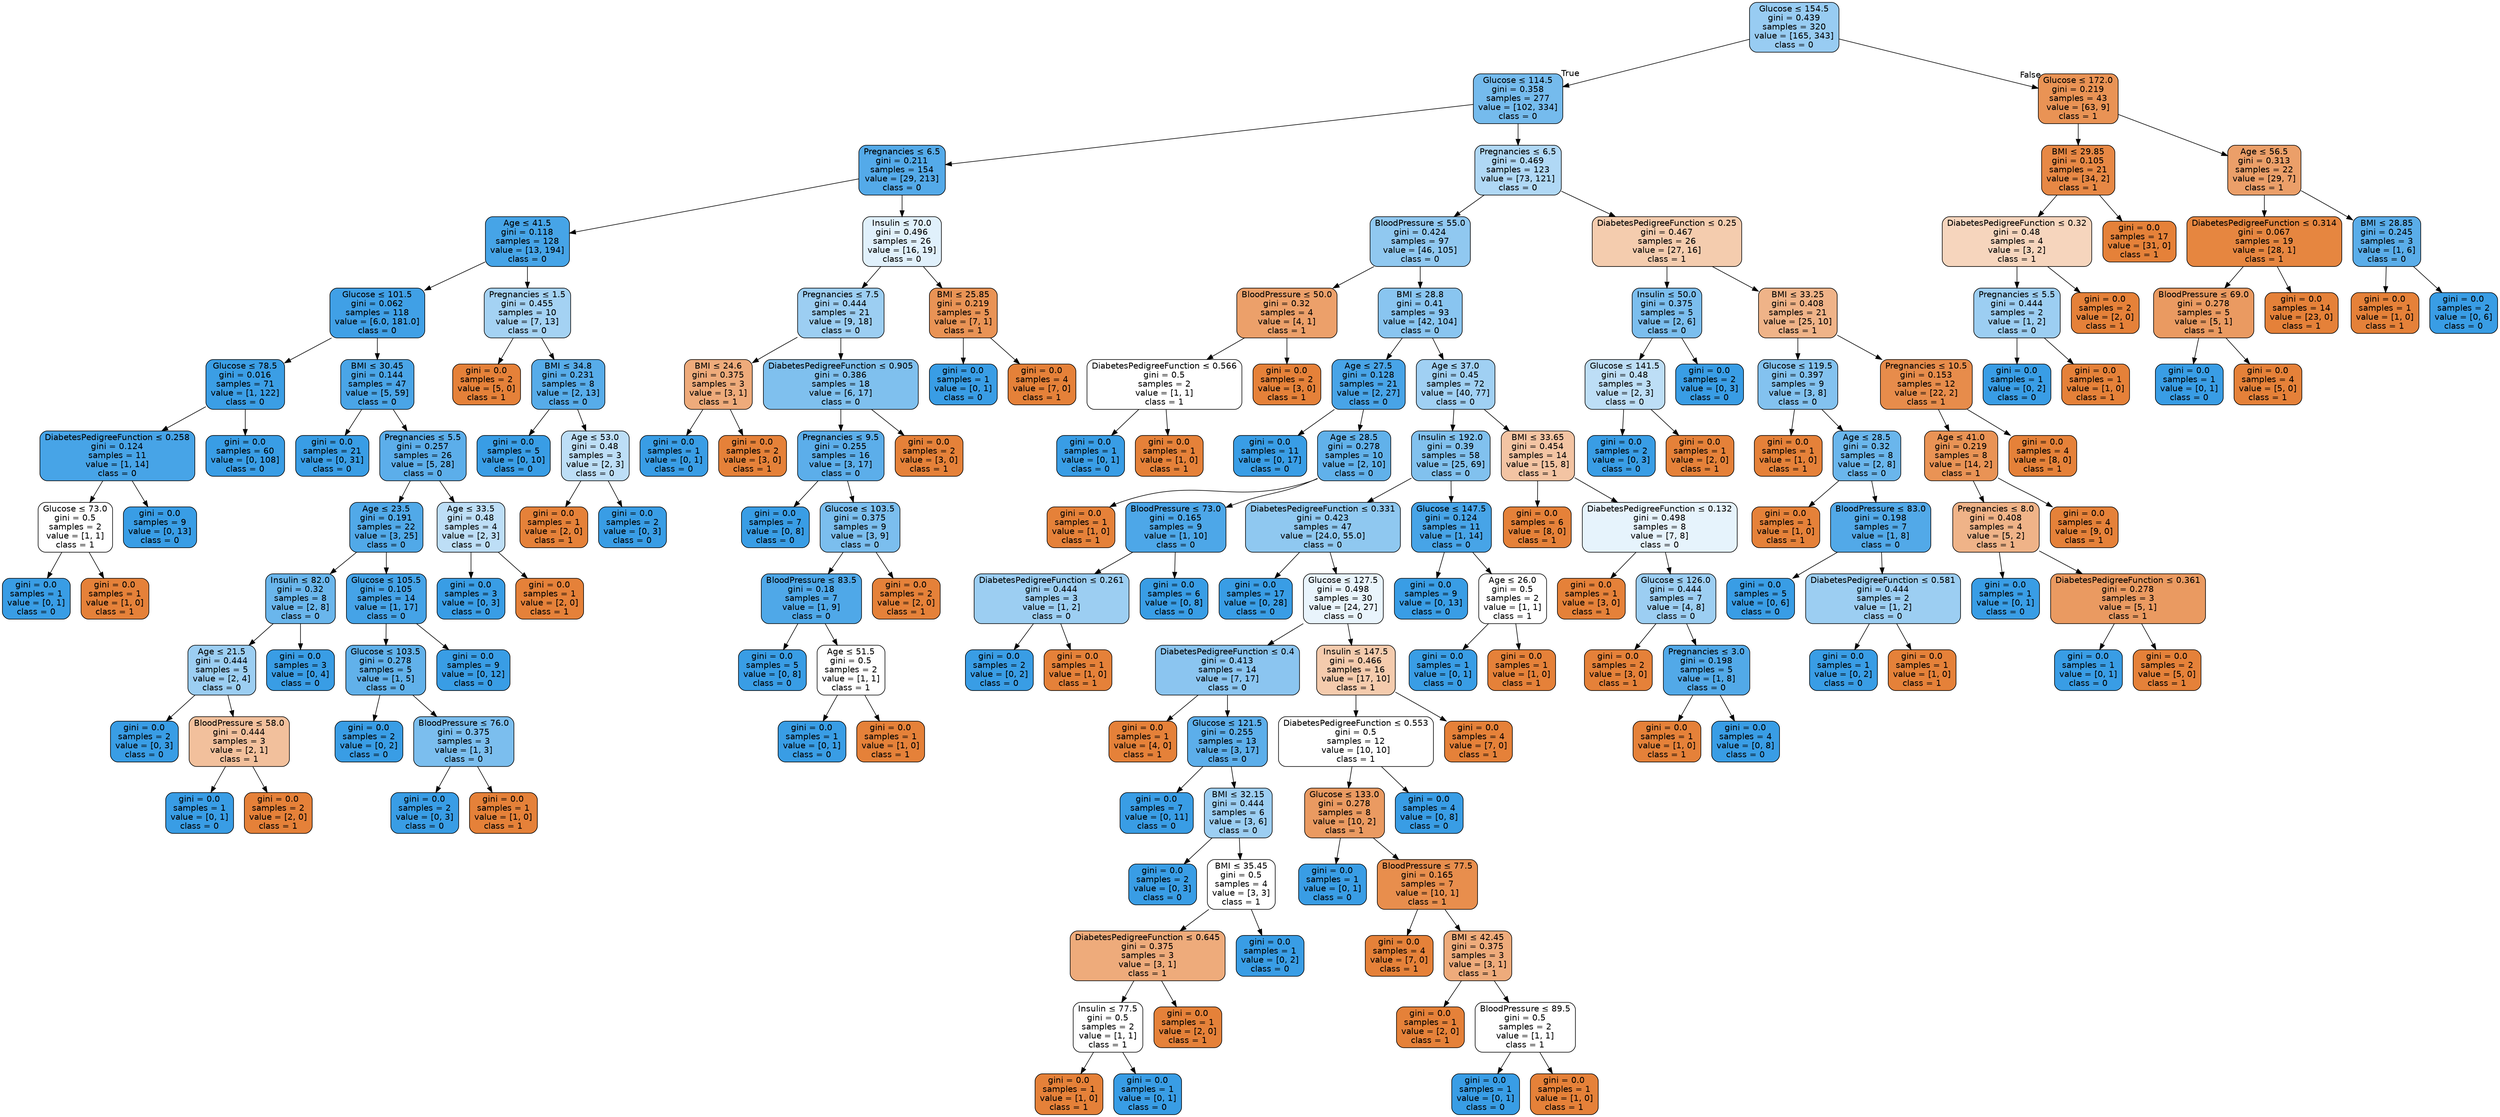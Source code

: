 digraph Tree {
node [shape=box, style="filled, rounded", color="black", fontname="helvetica"] ;
edge [fontname="helvetica"] ;
0 [label=<Glucose &le; 154.5<br/>gini = 0.439<br/>samples = 320<br/>value = [165, 343]<br/>class = 0>, fillcolor="#98ccf2"] ;
1 [label=<Glucose &le; 114.5<br/>gini = 0.358<br/>samples = 277<br/>value = [102, 334]<br/>class = 0>, fillcolor="#75bbed"] ;
0 -> 1 [labeldistance=2.5, labelangle=45, headlabel="True"] ;
2 [label=<Pregnancies &le; 6.5<br/>gini = 0.211<br/>samples = 154<br/>value = [29, 213]<br/>class = 0>, fillcolor="#54aae9"] ;
1 -> 2 ;
3 [label=<Age &le; 41.5<br/>gini = 0.118<br/>samples = 128<br/>value = [13, 194]<br/>class = 0>, fillcolor="#46a4e7"] ;
2 -> 3 ;
4 [label=<Glucose &le; 101.5<br/>gini = 0.062<br/>samples = 118<br/>value = [6.0, 181.0]<br/>class = 0>, fillcolor="#40a0e6"] ;
3 -> 4 ;
5 [label=<Glucose &le; 78.5<br/>gini = 0.016<br/>samples = 71<br/>value = [1, 122]<br/>class = 0>, fillcolor="#3b9ee5"] ;
4 -> 5 ;
6 [label=<DiabetesPedigreeFunction &le; 0.258<br/>gini = 0.124<br/>samples = 11<br/>value = [1, 14]<br/>class = 0>, fillcolor="#47a4e7"] ;
5 -> 6 ;
7 [label=<Glucose &le; 73.0<br/>gini = 0.5<br/>samples = 2<br/>value = [1, 1]<br/>class = 1>, fillcolor="#ffffff"] ;
6 -> 7 ;
8 [label=<gini = 0.0<br/>samples = 1<br/>value = [0, 1]<br/>class = 0>, fillcolor="#399de5"] ;
7 -> 8 ;
9 [label=<gini = 0.0<br/>samples = 1<br/>value = [1, 0]<br/>class = 1>, fillcolor="#e58139"] ;
7 -> 9 ;
10 [label=<gini = 0.0<br/>samples = 9<br/>value = [0, 13]<br/>class = 0>, fillcolor="#399de5"] ;
6 -> 10 ;
11 [label=<gini = 0.0<br/>samples = 60<br/>value = [0, 108]<br/>class = 0>, fillcolor="#399de5"] ;
5 -> 11 ;
12 [label=<BMI &le; 30.45<br/>gini = 0.144<br/>samples = 47<br/>value = [5, 59]<br/>class = 0>, fillcolor="#4aa5e7"] ;
4 -> 12 ;
13 [label=<gini = 0.0<br/>samples = 21<br/>value = [0, 31]<br/>class = 0>, fillcolor="#399de5"] ;
12 -> 13 ;
14 [label=<Pregnancies &le; 5.5<br/>gini = 0.257<br/>samples = 26<br/>value = [5, 28]<br/>class = 0>, fillcolor="#5caeea"] ;
12 -> 14 ;
15 [label=<Age &le; 23.5<br/>gini = 0.191<br/>samples = 22<br/>value = [3, 25]<br/>class = 0>, fillcolor="#51a9e8"] ;
14 -> 15 ;
16 [label=<Insulin &le; 82.0<br/>gini = 0.32<br/>samples = 8<br/>value = [2, 8]<br/>class = 0>, fillcolor="#6ab6ec"] ;
15 -> 16 ;
17 [label=<Age &le; 21.5<br/>gini = 0.444<br/>samples = 5<br/>value = [2, 4]<br/>class = 0>, fillcolor="#9ccef2"] ;
16 -> 17 ;
18 [label=<gini = 0.0<br/>samples = 2<br/>value = [0, 3]<br/>class = 0>, fillcolor="#399de5"] ;
17 -> 18 ;
19 [label=<BloodPressure &le; 58.0<br/>gini = 0.444<br/>samples = 3<br/>value = [2, 1]<br/>class = 1>, fillcolor="#f2c09c"] ;
17 -> 19 ;
20 [label=<gini = 0.0<br/>samples = 1<br/>value = [0, 1]<br/>class = 0>, fillcolor="#399de5"] ;
19 -> 20 ;
21 [label=<gini = 0.0<br/>samples = 2<br/>value = [2, 0]<br/>class = 1>, fillcolor="#e58139"] ;
19 -> 21 ;
22 [label=<gini = 0.0<br/>samples = 3<br/>value = [0, 4]<br/>class = 0>, fillcolor="#399de5"] ;
16 -> 22 ;
23 [label=<Glucose &le; 105.5<br/>gini = 0.105<br/>samples = 14<br/>value = [1, 17]<br/>class = 0>, fillcolor="#45a3e7"] ;
15 -> 23 ;
24 [label=<Glucose &le; 103.5<br/>gini = 0.278<br/>samples = 5<br/>value = [1, 5]<br/>class = 0>, fillcolor="#61b1ea"] ;
23 -> 24 ;
25 [label=<gini = 0.0<br/>samples = 2<br/>value = [0, 2]<br/>class = 0>, fillcolor="#399de5"] ;
24 -> 25 ;
26 [label=<BloodPressure &le; 76.0<br/>gini = 0.375<br/>samples = 3<br/>value = [1, 3]<br/>class = 0>, fillcolor="#7bbeee"] ;
24 -> 26 ;
27 [label=<gini = 0.0<br/>samples = 2<br/>value = [0, 3]<br/>class = 0>, fillcolor="#399de5"] ;
26 -> 27 ;
28 [label=<gini = 0.0<br/>samples = 1<br/>value = [1, 0]<br/>class = 1>, fillcolor="#e58139"] ;
26 -> 28 ;
29 [label=<gini = 0.0<br/>samples = 9<br/>value = [0, 12]<br/>class = 0>, fillcolor="#399de5"] ;
23 -> 29 ;
30 [label=<Age &le; 33.5<br/>gini = 0.48<br/>samples = 4<br/>value = [2, 3]<br/>class = 0>, fillcolor="#bddef6"] ;
14 -> 30 ;
31 [label=<gini = 0.0<br/>samples = 3<br/>value = [0, 3]<br/>class = 0>, fillcolor="#399de5"] ;
30 -> 31 ;
32 [label=<gini = 0.0<br/>samples = 1<br/>value = [2, 0]<br/>class = 1>, fillcolor="#e58139"] ;
30 -> 32 ;
33 [label=<Pregnancies &le; 1.5<br/>gini = 0.455<br/>samples = 10<br/>value = [7, 13]<br/>class = 0>, fillcolor="#a4d2f3"] ;
3 -> 33 ;
34 [label=<gini = 0.0<br/>samples = 2<br/>value = [5, 0]<br/>class = 1>, fillcolor="#e58139"] ;
33 -> 34 ;
35 [label=<BMI &le; 34.8<br/>gini = 0.231<br/>samples = 8<br/>value = [2, 13]<br/>class = 0>, fillcolor="#57ace9"] ;
33 -> 35 ;
36 [label=<gini = 0.0<br/>samples = 5<br/>value = [0, 10]<br/>class = 0>, fillcolor="#399de5"] ;
35 -> 36 ;
37 [label=<Age &le; 53.0<br/>gini = 0.48<br/>samples = 3<br/>value = [2, 3]<br/>class = 0>, fillcolor="#bddef6"] ;
35 -> 37 ;
38 [label=<gini = 0.0<br/>samples = 1<br/>value = [2, 0]<br/>class = 1>, fillcolor="#e58139"] ;
37 -> 38 ;
39 [label=<gini = 0.0<br/>samples = 2<br/>value = [0, 3]<br/>class = 0>, fillcolor="#399de5"] ;
37 -> 39 ;
40 [label=<Insulin &le; 70.0<br/>gini = 0.496<br/>samples = 26<br/>value = [16, 19]<br/>class = 0>, fillcolor="#e0f0fb"] ;
2 -> 40 ;
41 [label=<Pregnancies &le; 7.5<br/>gini = 0.444<br/>samples = 21<br/>value = [9, 18]<br/>class = 0>, fillcolor="#9ccef2"] ;
40 -> 41 ;
42 [label=<BMI &le; 24.6<br/>gini = 0.375<br/>samples = 3<br/>value = [3, 1]<br/>class = 1>, fillcolor="#eeab7b"] ;
41 -> 42 ;
43 [label=<gini = 0.0<br/>samples = 1<br/>value = [0, 1]<br/>class = 0>, fillcolor="#399de5"] ;
42 -> 43 ;
44 [label=<gini = 0.0<br/>samples = 2<br/>value = [3, 0]<br/>class = 1>, fillcolor="#e58139"] ;
42 -> 44 ;
45 [label=<DiabetesPedigreeFunction &le; 0.905<br/>gini = 0.386<br/>samples = 18<br/>value = [6, 17]<br/>class = 0>, fillcolor="#7fc0ee"] ;
41 -> 45 ;
46 [label=<Pregnancies &le; 9.5<br/>gini = 0.255<br/>samples = 16<br/>value = [3, 17]<br/>class = 0>, fillcolor="#5caeea"] ;
45 -> 46 ;
47 [label=<gini = 0.0<br/>samples = 7<br/>value = [0, 8]<br/>class = 0>, fillcolor="#399de5"] ;
46 -> 47 ;
48 [label=<Glucose &le; 103.5<br/>gini = 0.375<br/>samples = 9<br/>value = [3, 9]<br/>class = 0>, fillcolor="#7bbeee"] ;
46 -> 48 ;
49 [label=<BloodPressure &le; 83.5<br/>gini = 0.18<br/>samples = 7<br/>value = [1, 9]<br/>class = 0>, fillcolor="#4fa8e8"] ;
48 -> 49 ;
50 [label=<gini = 0.0<br/>samples = 5<br/>value = [0, 8]<br/>class = 0>, fillcolor="#399de5"] ;
49 -> 50 ;
51 [label=<Age &le; 51.5<br/>gini = 0.5<br/>samples = 2<br/>value = [1, 1]<br/>class = 1>, fillcolor="#ffffff"] ;
49 -> 51 ;
52 [label=<gini = 0.0<br/>samples = 1<br/>value = [0, 1]<br/>class = 0>, fillcolor="#399de5"] ;
51 -> 52 ;
53 [label=<gini = 0.0<br/>samples = 1<br/>value = [1, 0]<br/>class = 1>, fillcolor="#e58139"] ;
51 -> 53 ;
54 [label=<gini = 0.0<br/>samples = 2<br/>value = [2, 0]<br/>class = 1>, fillcolor="#e58139"] ;
48 -> 54 ;
55 [label=<gini = 0.0<br/>samples = 2<br/>value = [3, 0]<br/>class = 1>, fillcolor="#e58139"] ;
45 -> 55 ;
56 [label=<BMI &le; 25.85<br/>gini = 0.219<br/>samples = 5<br/>value = [7, 1]<br/>class = 1>, fillcolor="#e99355"] ;
40 -> 56 ;
57 [label=<gini = 0.0<br/>samples = 1<br/>value = [0, 1]<br/>class = 0>, fillcolor="#399de5"] ;
56 -> 57 ;
58 [label=<gini = 0.0<br/>samples = 4<br/>value = [7, 0]<br/>class = 1>, fillcolor="#e58139"] ;
56 -> 58 ;
59 [label=<Pregnancies &le; 6.5<br/>gini = 0.469<br/>samples = 123<br/>value = [73, 121]<br/>class = 0>, fillcolor="#b0d8f5"] ;
1 -> 59 ;
60 [label=<BloodPressure &le; 55.0<br/>gini = 0.424<br/>samples = 97<br/>value = [46, 105]<br/>class = 0>, fillcolor="#90c8f0"] ;
59 -> 60 ;
61 [label=<BloodPressure &le; 50.0<br/>gini = 0.32<br/>samples = 4<br/>value = [4, 1]<br/>class = 1>, fillcolor="#eca06a"] ;
60 -> 61 ;
62 [label=<DiabetesPedigreeFunction &le; 0.566<br/>gini = 0.5<br/>samples = 2<br/>value = [1, 1]<br/>class = 1>, fillcolor="#ffffff"] ;
61 -> 62 ;
63 [label=<gini = 0.0<br/>samples = 1<br/>value = [0, 1]<br/>class = 0>, fillcolor="#399de5"] ;
62 -> 63 ;
64 [label=<gini = 0.0<br/>samples = 1<br/>value = [1, 0]<br/>class = 1>, fillcolor="#e58139"] ;
62 -> 64 ;
65 [label=<gini = 0.0<br/>samples = 2<br/>value = [3, 0]<br/>class = 1>, fillcolor="#e58139"] ;
61 -> 65 ;
66 [label=<BMI &le; 28.8<br/>gini = 0.41<br/>samples = 93<br/>value = [42, 104]<br/>class = 0>, fillcolor="#89c5f0"] ;
60 -> 66 ;
67 [label=<Age &le; 27.5<br/>gini = 0.128<br/>samples = 21<br/>value = [2, 27]<br/>class = 0>, fillcolor="#48a4e7"] ;
66 -> 67 ;
68 [label=<gini = 0.0<br/>samples = 11<br/>value = [0, 17]<br/>class = 0>, fillcolor="#399de5"] ;
67 -> 68 ;
69 [label=<Age &le; 28.5<br/>gini = 0.278<br/>samples = 10<br/>value = [2, 10]<br/>class = 0>, fillcolor="#61b1ea"] ;
67 -> 69 ;
70 [label=<gini = 0.0<br/>samples = 1<br/>value = [1, 0]<br/>class = 1>, fillcolor="#e58139"] ;
69 -> 70 ;
71 [label=<BloodPressure &le; 73.0<br/>gini = 0.165<br/>samples = 9<br/>value = [1, 10]<br/>class = 0>, fillcolor="#4da7e8"] ;
69 -> 71 ;
72 [label=<DiabetesPedigreeFunction &le; 0.261<br/>gini = 0.444<br/>samples = 3<br/>value = [1, 2]<br/>class = 0>, fillcolor="#9ccef2"] ;
71 -> 72 ;
73 [label=<gini = 0.0<br/>samples = 2<br/>value = [0, 2]<br/>class = 0>, fillcolor="#399de5"] ;
72 -> 73 ;
74 [label=<gini = 0.0<br/>samples = 1<br/>value = [1, 0]<br/>class = 1>, fillcolor="#e58139"] ;
72 -> 74 ;
75 [label=<gini = 0.0<br/>samples = 6<br/>value = [0, 8]<br/>class = 0>, fillcolor="#399de5"] ;
71 -> 75 ;
76 [label=<Age &le; 37.0<br/>gini = 0.45<br/>samples = 72<br/>value = [40, 77]<br/>class = 0>, fillcolor="#a0d0f3"] ;
66 -> 76 ;
77 [label=<Insulin &le; 192.0<br/>gini = 0.39<br/>samples = 58<br/>value = [25, 69]<br/>class = 0>, fillcolor="#81c1ee"] ;
76 -> 77 ;
78 [label=<DiabetesPedigreeFunction &le; 0.331<br/>gini = 0.423<br/>samples = 47<br/>value = [24.0, 55.0]<br/>class = 0>, fillcolor="#8fc8f0"] ;
77 -> 78 ;
79 [label=<gini = 0.0<br/>samples = 17<br/>value = [0, 28]<br/>class = 0>, fillcolor="#399de5"] ;
78 -> 79 ;
80 [label=<Glucose &le; 127.5<br/>gini = 0.498<br/>samples = 30<br/>value = [24, 27]<br/>class = 0>, fillcolor="#e9f4fc"] ;
78 -> 80 ;
81 [label=<DiabetesPedigreeFunction &le; 0.4<br/>gini = 0.413<br/>samples = 14<br/>value = [7, 17]<br/>class = 0>, fillcolor="#8bc5f0"] ;
80 -> 81 ;
82 [label=<gini = 0.0<br/>samples = 1<br/>value = [4, 0]<br/>class = 1>, fillcolor="#e58139"] ;
81 -> 82 ;
83 [label=<Glucose &le; 121.5<br/>gini = 0.255<br/>samples = 13<br/>value = [3, 17]<br/>class = 0>, fillcolor="#5caeea"] ;
81 -> 83 ;
84 [label=<gini = 0.0<br/>samples = 7<br/>value = [0, 11]<br/>class = 0>, fillcolor="#399de5"] ;
83 -> 84 ;
85 [label=<BMI &le; 32.15<br/>gini = 0.444<br/>samples = 6<br/>value = [3, 6]<br/>class = 0>, fillcolor="#9ccef2"] ;
83 -> 85 ;
86 [label=<gini = 0.0<br/>samples = 2<br/>value = [0, 3]<br/>class = 0>, fillcolor="#399de5"] ;
85 -> 86 ;
87 [label=<BMI &le; 35.45<br/>gini = 0.5<br/>samples = 4<br/>value = [3, 3]<br/>class = 1>, fillcolor="#ffffff"] ;
85 -> 87 ;
88 [label=<DiabetesPedigreeFunction &le; 0.645<br/>gini = 0.375<br/>samples = 3<br/>value = [3, 1]<br/>class = 1>, fillcolor="#eeab7b"] ;
87 -> 88 ;
89 [label=<Insulin &le; 77.5<br/>gini = 0.5<br/>samples = 2<br/>value = [1, 1]<br/>class = 1>, fillcolor="#ffffff"] ;
88 -> 89 ;
90 [label=<gini = 0.0<br/>samples = 1<br/>value = [1, 0]<br/>class = 1>, fillcolor="#e58139"] ;
89 -> 90 ;
91 [label=<gini = 0.0<br/>samples = 1<br/>value = [0, 1]<br/>class = 0>, fillcolor="#399de5"] ;
89 -> 91 ;
92 [label=<gini = 0.0<br/>samples = 1<br/>value = [2, 0]<br/>class = 1>, fillcolor="#e58139"] ;
88 -> 92 ;
93 [label=<gini = 0.0<br/>samples = 1<br/>value = [0, 2]<br/>class = 0>, fillcolor="#399de5"] ;
87 -> 93 ;
94 [label=<Insulin &le; 147.5<br/>gini = 0.466<br/>samples = 16<br/>value = [17, 10]<br/>class = 1>, fillcolor="#f4cbad"] ;
80 -> 94 ;
95 [label=<DiabetesPedigreeFunction &le; 0.553<br/>gini = 0.5<br/>samples = 12<br/>value = [10, 10]<br/>class = 1>, fillcolor="#ffffff"] ;
94 -> 95 ;
96 [label=<Glucose &le; 133.0<br/>gini = 0.278<br/>samples = 8<br/>value = [10, 2]<br/>class = 1>, fillcolor="#ea9a61"] ;
95 -> 96 ;
97 [label=<gini = 0.0<br/>samples = 1<br/>value = [0, 1]<br/>class = 0>, fillcolor="#399de5"] ;
96 -> 97 ;
98 [label=<BloodPressure &le; 77.5<br/>gini = 0.165<br/>samples = 7<br/>value = [10, 1]<br/>class = 1>, fillcolor="#e88e4d"] ;
96 -> 98 ;
99 [label=<gini = 0.0<br/>samples = 4<br/>value = [7, 0]<br/>class = 1>, fillcolor="#e58139"] ;
98 -> 99 ;
100 [label=<BMI &le; 42.45<br/>gini = 0.375<br/>samples = 3<br/>value = [3, 1]<br/>class = 1>, fillcolor="#eeab7b"] ;
98 -> 100 ;
101 [label=<gini = 0.0<br/>samples = 1<br/>value = [2, 0]<br/>class = 1>, fillcolor="#e58139"] ;
100 -> 101 ;
102 [label=<BloodPressure &le; 89.5<br/>gini = 0.5<br/>samples = 2<br/>value = [1, 1]<br/>class = 1>, fillcolor="#ffffff"] ;
100 -> 102 ;
103 [label=<gini = 0.0<br/>samples = 1<br/>value = [0, 1]<br/>class = 0>, fillcolor="#399de5"] ;
102 -> 103 ;
104 [label=<gini = 0.0<br/>samples = 1<br/>value = [1, 0]<br/>class = 1>, fillcolor="#e58139"] ;
102 -> 104 ;
105 [label=<gini = 0.0<br/>samples = 4<br/>value = [0, 8]<br/>class = 0>, fillcolor="#399de5"] ;
95 -> 105 ;
106 [label=<gini = 0.0<br/>samples = 4<br/>value = [7, 0]<br/>class = 1>, fillcolor="#e58139"] ;
94 -> 106 ;
107 [label=<Glucose &le; 147.5<br/>gini = 0.124<br/>samples = 11<br/>value = [1, 14]<br/>class = 0>, fillcolor="#47a4e7"] ;
77 -> 107 ;
108 [label=<gini = 0.0<br/>samples = 9<br/>value = [0, 13]<br/>class = 0>, fillcolor="#399de5"] ;
107 -> 108 ;
109 [label=<Age &le; 26.0<br/>gini = 0.5<br/>samples = 2<br/>value = [1, 1]<br/>class = 1>, fillcolor="#ffffff"] ;
107 -> 109 ;
110 [label=<gini = 0.0<br/>samples = 1<br/>value = [0, 1]<br/>class = 0>, fillcolor="#399de5"] ;
109 -> 110 ;
111 [label=<gini = 0.0<br/>samples = 1<br/>value = [1, 0]<br/>class = 1>, fillcolor="#e58139"] ;
109 -> 111 ;
112 [label=<BMI &le; 33.65<br/>gini = 0.454<br/>samples = 14<br/>value = [15, 8]<br/>class = 1>, fillcolor="#f3c4a3"] ;
76 -> 112 ;
113 [label=<gini = 0.0<br/>samples = 6<br/>value = [8, 0]<br/>class = 1>, fillcolor="#e58139"] ;
112 -> 113 ;
114 [label=<DiabetesPedigreeFunction &le; 0.132<br/>gini = 0.498<br/>samples = 8<br/>value = [7, 8]<br/>class = 0>, fillcolor="#e6f3fc"] ;
112 -> 114 ;
115 [label=<gini = 0.0<br/>samples = 1<br/>value = [3, 0]<br/>class = 1>, fillcolor="#e58139"] ;
114 -> 115 ;
116 [label=<Glucose &le; 126.0<br/>gini = 0.444<br/>samples = 7<br/>value = [4, 8]<br/>class = 0>, fillcolor="#9ccef2"] ;
114 -> 116 ;
117 [label=<gini = 0.0<br/>samples = 2<br/>value = [3, 0]<br/>class = 1>, fillcolor="#e58139"] ;
116 -> 117 ;
118 [label=<Pregnancies &le; 3.0<br/>gini = 0.198<br/>samples = 5<br/>value = [1, 8]<br/>class = 0>, fillcolor="#52a9e8"] ;
116 -> 118 ;
119 [label=<gini = 0.0<br/>samples = 1<br/>value = [1, 0]<br/>class = 1>, fillcolor="#e58139"] ;
118 -> 119 ;
120 [label=<gini = 0.0<br/>samples = 4<br/>value = [0, 8]<br/>class = 0>, fillcolor="#399de5"] ;
118 -> 120 ;
121 [label=<DiabetesPedigreeFunction &le; 0.25<br/>gini = 0.467<br/>samples = 26<br/>value = [27, 16]<br/>class = 1>, fillcolor="#f4ccae"] ;
59 -> 121 ;
122 [label=<Insulin &le; 50.0<br/>gini = 0.375<br/>samples = 5<br/>value = [2, 6]<br/>class = 0>, fillcolor="#7bbeee"] ;
121 -> 122 ;
123 [label=<Glucose &le; 141.5<br/>gini = 0.48<br/>samples = 3<br/>value = [2, 3]<br/>class = 0>, fillcolor="#bddef6"] ;
122 -> 123 ;
124 [label=<gini = 0.0<br/>samples = 2<br/>value = [0, 3]<br/>class = 0>, fillcolor="#399de5"] ;
123 -> 124 ;
125 [label=<gini = 0.0<br/>samples = 1<br/>value = [2, 0]<br/>class = 1>, fillcolor="#e58139"] ;
123 -> 125 ;
126 [label=<gini = 0.0<br/>samples = 2<br/>value = [0, 3]<br/>class = 0>, fillcolor="#399de5"] ;
122 -> 126 ;
127 [label=<BMI &le; 33.25<br/>gini = 0.408<br/>samples = 21<br/>value = [25, 10]<br/>class = 1>, fillcolor="#efb388"] ;
121 -> 127 ;
128 [label=<Glucose &le; 119.5<br/>gini = 0.397<br/>samples = 9<br/>value = [3, 8]<br/>class = 0>, fillcolor="#83c2ef"] ;
127 -> 128 ;
129 [label=<gini = 0.0<br/>samples = 1<br/>value = [1, 0]<br/>class = 1>, fillcolor="#e58139"] ;
128 -> 129 ;
130 [label=<Age &le; 28.5<br/>gini = 0.32<br/>samples = 8<br/>value = [2, 8]<br/>class = 0>, fillcolor="#6ab6ec"] ;
128 -> 130 ;
131 [label=<gini = 0.0<br/>samples = 1<br/>value = [1, 0]<br/>class = 1>, fillcolor="#e58139"] ;
130 -> 131 ;
132 [label=<BloodPressure &le; 83.0<br/>gini = 0.198<br/>samples = 7<br/>value = [1, 8]<br/>class = 0>, fillcolor="#52a9e8"] ;
130 -> 132 ;
133 [label=<gini = 0.0<br/>samples = 5<br/>value = [0, 6]<br/>class = 0>, fillcolor="#399de5"] ;
132 -> 133 ;
134 [label=<DiabetesPedigreeFunction &le; 0.581<br/>gini = 0.444<br/>samples = 2<br/>value = [1, 2]<br/>class = 0>, fillcolor="#9ccef2"] ;
132 -> 134 ;
135 [label=<gini = 0.0<br/>samples = 1<br/>value = [0, 2]<br/>class = 0>, fillcolor="#399de5"] ;
134 -> 135 ;
136 [label=<gini = 0.0<br/>samples = 1<br/>value = [1, 0]<br/>class = 1>, fillcolor="#e58139"] ;
134 -> 136 ;
137 [label=<Pregnancies &le; 10.5<br/>gini = 0.153<br/>samples = 12<br/>value = [22, 2]<br/>class = 1>, fillcolor="#e78c4b"] ;
127 -> 137 ;
138 [label=<Age &le; 41.0<br/>gini = 0.219<br/>samples = 8<br/>value = [14, 2]<br/>class = 1>, fillcolor="#e99355"] ;
137 -> 138 ;
139 [label=<Pregnancies &le; 8.0<br/>gini = 0.408<br/>samples = 4<br/>value = [5, 2]<br/>class = 1>, fillcolor="#efb388"] ;
138 -> 139 ;
140 [label=<gini = 0.0<br/>samples = 1<br/>value = [0, 1]<br/>class = 0>, fillcolor="#399de5"] ;
139 -> 140 ;
141 [label=<DiabetesPedigreeFunction &le; 0.361<br/>gini = 0.278<br/>samples = 3<br/>value = [5, 1]<br/>class = 1>, fillcolor="#ea9a61"] ;
139 -> 141 ;
142 [label=<gini = 0.0<br/>samples = 1<br/>value = [0, 1]<br/>class = 0>, fillcolor="#399de5"] ;
141 -> 142 ;
143 [label=<gini = 0.0<br/>samples = 2<br/>value = [5, 0]<br/>class = 1>, fillcolor="#e58139"] ;
141 -> 143 ;
144 [label=<gini = 0.0<br/>samples = 4<br/>value = [9, 0]<br/>class = 1>, fillcolor="#e58139"] ;
138 -> 144 ;
145 [label=<gini = 0.0<br/>samples = 4<br/>value = [8, 0]<br/>class = 1>, fillcolor="#e58139"] ;
137 -> 145 ;
146 [label=<Glucose &le; 172.0<br/>gini = 0.219<br/>samples = 43<br/>value = [63, 9]<br/>class = 1>, fillcolor="#e99355"] ;
0 -> 146 [labeldistance=2.5, labelangle=-45, headlabel="False"] ;
147 [label=<BMI &le; 29.85<br/>gini = 0.105<br/>samples = 21<br/>value = [34, 2]<br/>class = 1>, fillcolor="#e78845"] ;
146 -> 147 ;
148 [label=<DiabetesPedigreeFunction &le; 0.32<br/>gini = 0.48<br/>samples = 4<br/>value = [3, 2]<br/>class = 1>, fillcolor="#f6d5bd"] ;
147 -> 148 ;
149 [label=<Pregnancies &le; 5.5<br/>gini = 0.444<br/>samples = 2<br/>value = [1, 2]<br/>class = 0>, fillcolor="#9ccef2"] ;
148 -> 149 ;
150 [label=<gini = 0.0<br/>samples = 1<br/>value = [0, 2]<br/>class = 0>, fillcolor="#399de5"] ;
149 -> 150 ;
151 [label=<gini = 0.0<br/>samples = 1<br/>value = [1, 0]<br/>class = 1>, fillcolor="#e58139"] ;
149 -> 151 ;
152 [label=<gini = 0.0<br/>samples = 2<br/>value = [2, 0]<br/>class = 1>, fillcolor="#e58139"] ;
148 -> 152 ;
153 [label=<gini = 0.0<br/>samples = 17<br/>value = [31, 0]<br/>class = 1>, fillcolor="#e58139"] ;
147 -> 153 ;
154 [label=<Age &le; 56.5<br/>gini = 0.313<br/>samples = 22<br/>value = [29, 7]<br/>class = 1>, fillcolor="#eb9f69"] ;
146 -> 154 ;
155 [label=<DiabetesPedigreeFunction &le; 0.314<br/>gini = 0.067<br/>samples = 19<br/>value = [28, 1]<br/>class = 1>, fillcolor="#e68640"] ;
154 -> 155 ;
156 [label=<BloodPressure &le; 69.0<br/>gini = 0.278<br/>samples = 5<br/>value = [5, 1]<br/>class = 1>, fillcolor="#ea9a61"] ;
155 -> 156 ;
157 [label=<gini = 0.0<br/>samples = 1<br/>value = [0, 1]<br/>class = 0>, fillcolor="#399de5"] ;
156 -> 157 ;
158 [label=<gini = 0.0<br/>samples = 4<br/>value = [5, 0]<br/>class = 1>, fillcolor="#e58139"] ;
156 -> 158 ;
159 [label=<gini = 0.0<br/>samples = 14<br/>value = [23, 0]<br/>class = 1>, fillcolor="#e58139"] ;
155 -> 159 ;
160 [label=<BMI &le; 28.85<br/>gini = 0.245<br/>samples = 3<br/>value = [1, 6]<br/>class = 0>, fillcolor="#5aade9"] ;
154 -> 160 ;
161 [label=<gini = 0.0<br/>samples = 1<br/>value = [1, 0]<br/>class = 1>, fillcolor="#e58139"] ;
160 -> 161 ;
162 [label=<gini = 0.0<br/>samples = 2<br/>value = [0, 6]<br/>class = 0>, fillcolor="#399de5"] ;
160 -> 162 ;
}